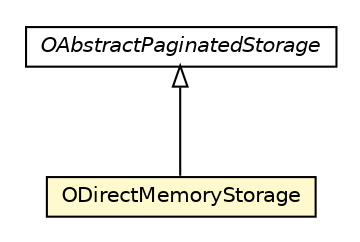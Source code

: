 #!/usr/local/bin/dot
#
# Class diagram 
# Generated by UMLGraph version R5_6-24-gf6e263 (http://www.umlgraph.org/)
#

digraph G {
	edge [fontname="Helvetica",fontsize=10,labelfontname="Helvetica",labelfontsize=10];
	node [fontname="Helvetica",fontsize=10,shape=plaintext];
	nodesep=0.25;
	ranksep=0.5;
	// com.orientechnologies.orient.core.storage.impl.local.OAbstractPaginatedStorage
	c1478454 [label=<<table title="com.orientechnologies.orient.core.storage.impl.local.OAbstractPaginatedStorage" border="0" cellborder="1" cellspacing="0" cellpadding="2" port="p" href="../local/OAbstractPaginatedStorage.html">
		<tr><td><table border="0" cellspacing="0" cellpadding="1">
<tr><td align="center" balign="center"><font face="Helvetica-Oblique"> OAbstractPaginatedStorage </font></td></tr>
		</table></td></tr>
		</table>>, URL="../local/OAbstractPaginatedStorage.html", fontname="Helvetica", fontcolor="black", fontsize=10.0];
	// com.orientechnologies.orient.core.storage.impl.memory.ODirectMemoryStorage
	c1478540 [label=<<table title="com.orientechnologies.orient.core.storage.impl.memory.ODirectMemoryStorage" border="0" cellborder="1" cellspacing="0" cellpadding="2" port="p" bgcolor="lemonChiffon" href="./ODirectMemoryStorage.html">
		<tr><td><table border="0" cellspacing="0" cellpadding="1">
<tr><td align="center" balign="center"> ODirectMemoryStorage </td></tr>
		</table></td></tr>
		</table>>, URL="./ODirectMemoryStorage.html", fontname="Helvetica", fontcolor="black", fontsize=10.0];
	//com.orientechnologies.orient.core.storage.impl.memory.ODirectMemoryStorage extends com.orientechnologies.orient.core.storage.impl.local.OAbstractPaginatedStorage
	c1478454:p -> c1478540:p [dir=back,arrowtail=empty];
}

